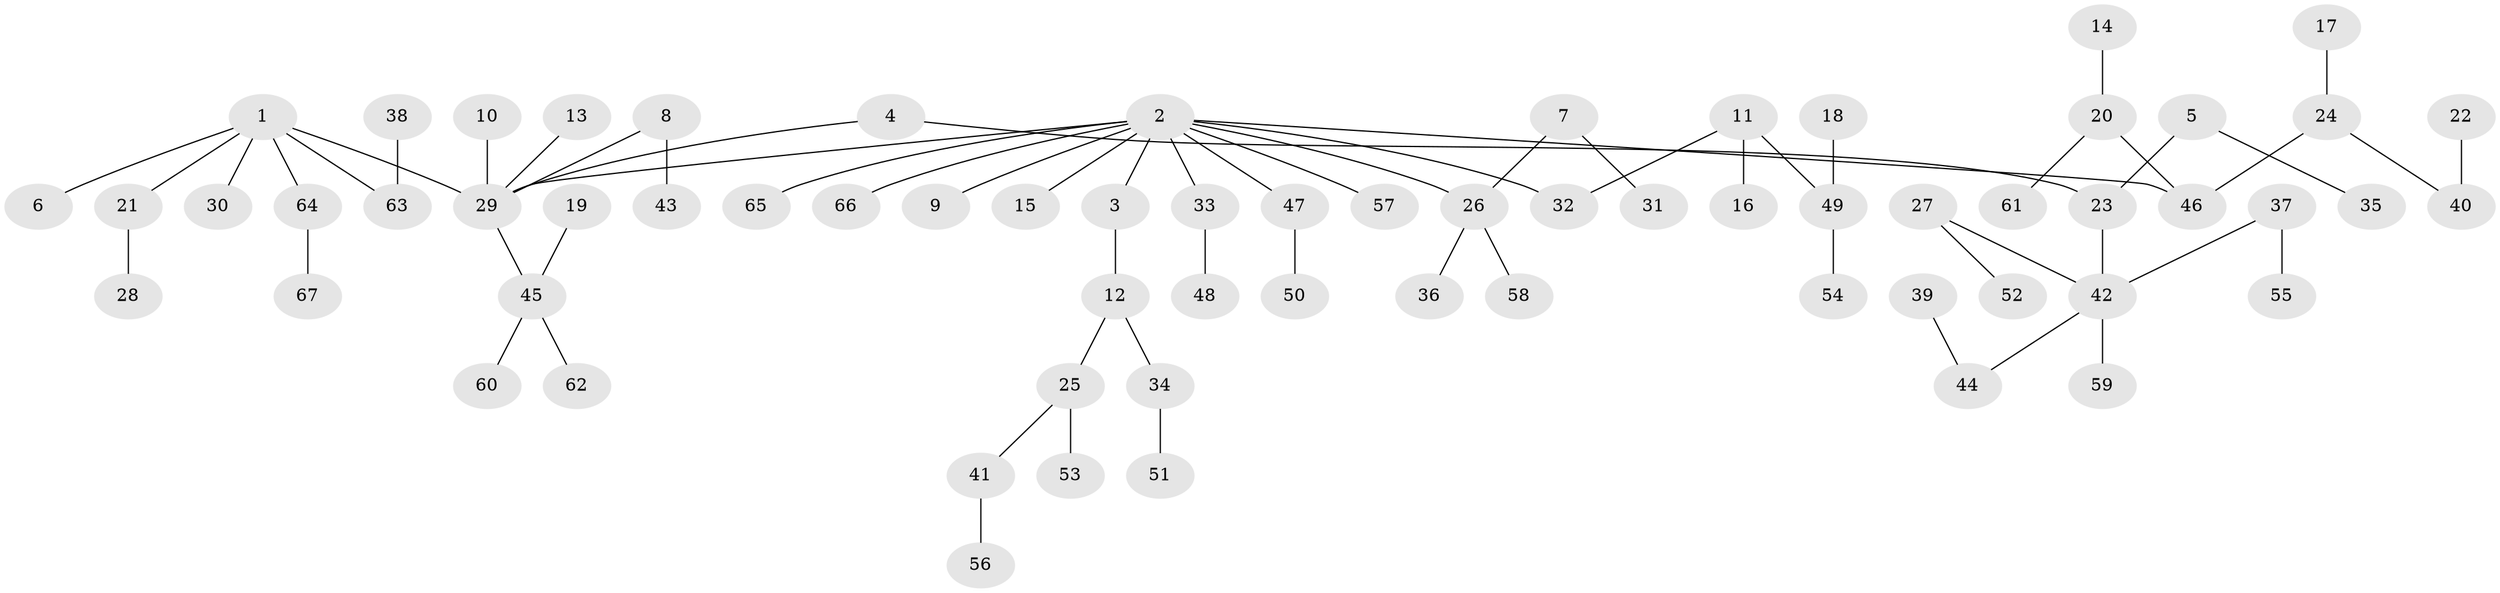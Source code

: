 // original degree distribution, {2: 0.23308270676691728, 8: 0.015037593984962405, 6: 0.015037593984962405, 3: 0.15789473684210525, 5: 0.03007518796992481, 1: 0.5037593984962406, 4: 0.045112781954887216}
// Generated by graph-tools (version 1.1) at 2025/50/03/09/25 03:50:17]
// undirected, 67 vertices, 66 edges
graph export_dot {
graph [start="1"]
  node [color=gray90,style=filled];
  1;
  2;
  3;
  4;
  5;
  6;
  7;
  8;
  9;
  10;
  11;
  12;
  13;
  14;
  15;
  16;
  17;
  18;
  19;
  20;
  21;
  22;
  23;
  24;
  25;
  26;
  27;
  28;
  29;
  30;
  31;
  32;
  33;
  34;
  35;
  36;
  37;
  38;
  39;
  40;
  41;
  42;
  43;
  44;
  45;
  46;
  47;
  48;
  49;
  50;
  51;
  52;
  53;
  54;
  55;
  56;
  57;
  58;
  59;
  60;
  61;
  62;
  63;
  64;
  65;
  66;
  67;
  1 -- 6 [weight=1.0];
  1 -- 21 [weight=1.0];
  1 -- 29 [weight=1.0];
  1 -- 30 [weight=1.0];
  1 -- 63 [weight=1.0];
  1 -- 64 [weight=1.0];
  2 -- 3 [weight=1.0];
  2 -- 9 [weight=1.0];
  2 -- 15 [weight=1.0];
  2 -- 26 [weight=1.0];
  2 -- 29 [weight=1.0];
  2 -- 32 [weight=1.0];
  2 -- 33 [weight=1.0];
  2 -- 46 [weight=1.0];
  2 -- 47 [weight=1.0];
  2 -- 57 [weight=1.0];
  2 -- 65 [weight=1.0];
  2 -- 66 [weight=1.0];
  3 -- 12 [weight=1.0];
  4 -- 23 [weight=1.0];
  4 -- 29 [weight=1.0];
  5 -- 23 [weight=1.0];
  5 -- 35 [weight=1.0];
  7 -- 26 [weight=1.0];
  7 -- 31 [weight=1.0];
  8 -- 29 [weight=1.0];
  8 -- 43 [weight=1.0];
  10 -- 29 [weight=1.0];
  11 -- 16 [weight=1.0];
  11 -- 32 [weight=1.0];
  11 -- 49 [weight=1.0];
  12 -- 25 [weight=1.0];
  12 -- 34 [weight=1.0];
  13 -- 29 [weight=1.0];
  14 -- 20 [weight=1.0];
  17 -- 24 [weight=1.0];
  18 -- 49 [weight=1.0];
  19 -- 45 [weight=1.0];
  20 -- 46 [weight=1.0];
  20 -- 61 [weight=1.0];
  21 -- 28 [weight=1.0];
  22 -- 40 [weight=1.0];
  23 -- 42 [weight=1.0];
  24 -- 40 [weight=1.0];
  24 -- 46 [weight=1.0];
  25 -- 41 [weight=1.0];
  25 -- 53 [weight=1.0];
  26 -- 36 [weight=1.0];
  26 -- 58 [weight=1.0];
  27 -- 42 [weight=1.0];
  27 -- 52 [weight=1.0];
  29 -- 45 [weight=1.0];
  33 -- 48 [weight=1.0];
  34 -- 51 [weight=1.0];
  37 -- 42 [weight=1.0];
  37 -- 55 [weight=1.0];
  38 -- 63 [weight=1.0];
  39 -- 44 [weight=1.0];
  41 -- 56 [weight=1.0];
  42 -- 44 [weight=1.0];
  42 -- 59 [weight=1.0];
  45 -- 60 [weight=1.0];
  45 -- 62 [weight=1.0];
  47 -- 50 [weight=1.0];
  49 -- 54 [weight=1.0];
  64 -- 67 [weight=1.0];
}
